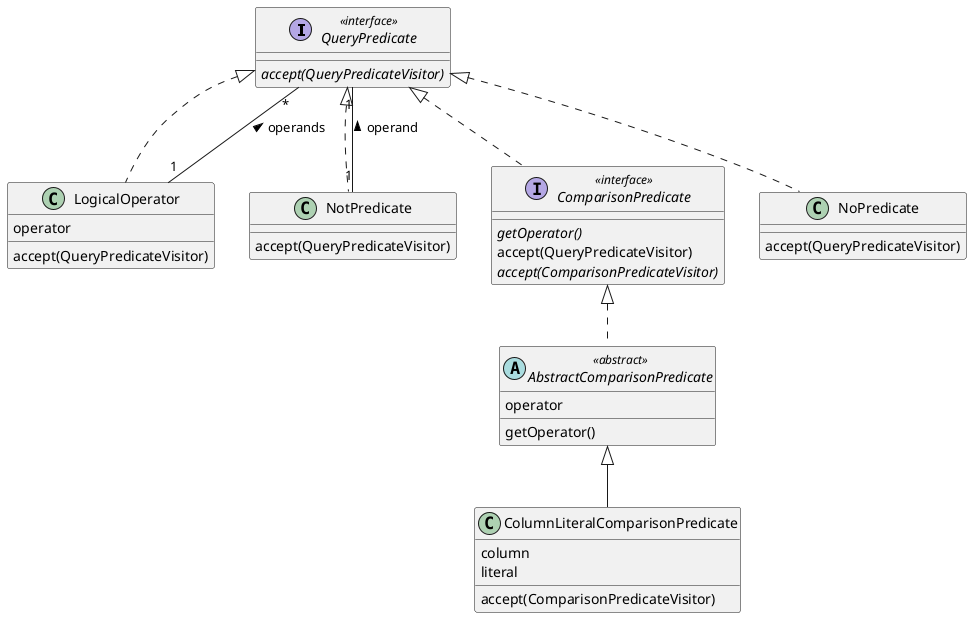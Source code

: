 @startuml

interface  QueryPredicate <<interface>> {
{abstract}accept(QueryPredicateVisitor)
}

class LogicalOperator{
operator
accept(QueryPredicateVisitor)
}

class NotPredicate{
accept(QueryPredicateVisitor)
}

interface  ComparisonPredicate <<interface>> {
{abstract} getOperator()
accept(QueryPredicateVisitor)
{abstract}accept(ComparisonPredicateVisitor)
}

class NoPredicate{
accept(QueryPredicateVisitor)
}

abstract class  AbstractComparisonPredicate <<abstract>> {
operator
getOperator()
}

class ColumnLiteralComparisonPredicate{
column
literal
accept(ComparisonPredicateVisitor)
}

QueryPredicate <|.. LogicalOperator
LogicalOperator "1" -- "*" QueryPredicate: > operands
QueryPredicate <|.. NotPredicate
QueryPredicate "1"--"1" NotPredicate : < operand
QueryPredicate <|.. NoPredicate
QueryPredicate <|.. ComparisonPredicate
ComparisonPredicate <|..AbstractComparisonPredicate
AbstractComparisonPredicate <|-- ColumnLiteralComparisonPredicate

@enduml
